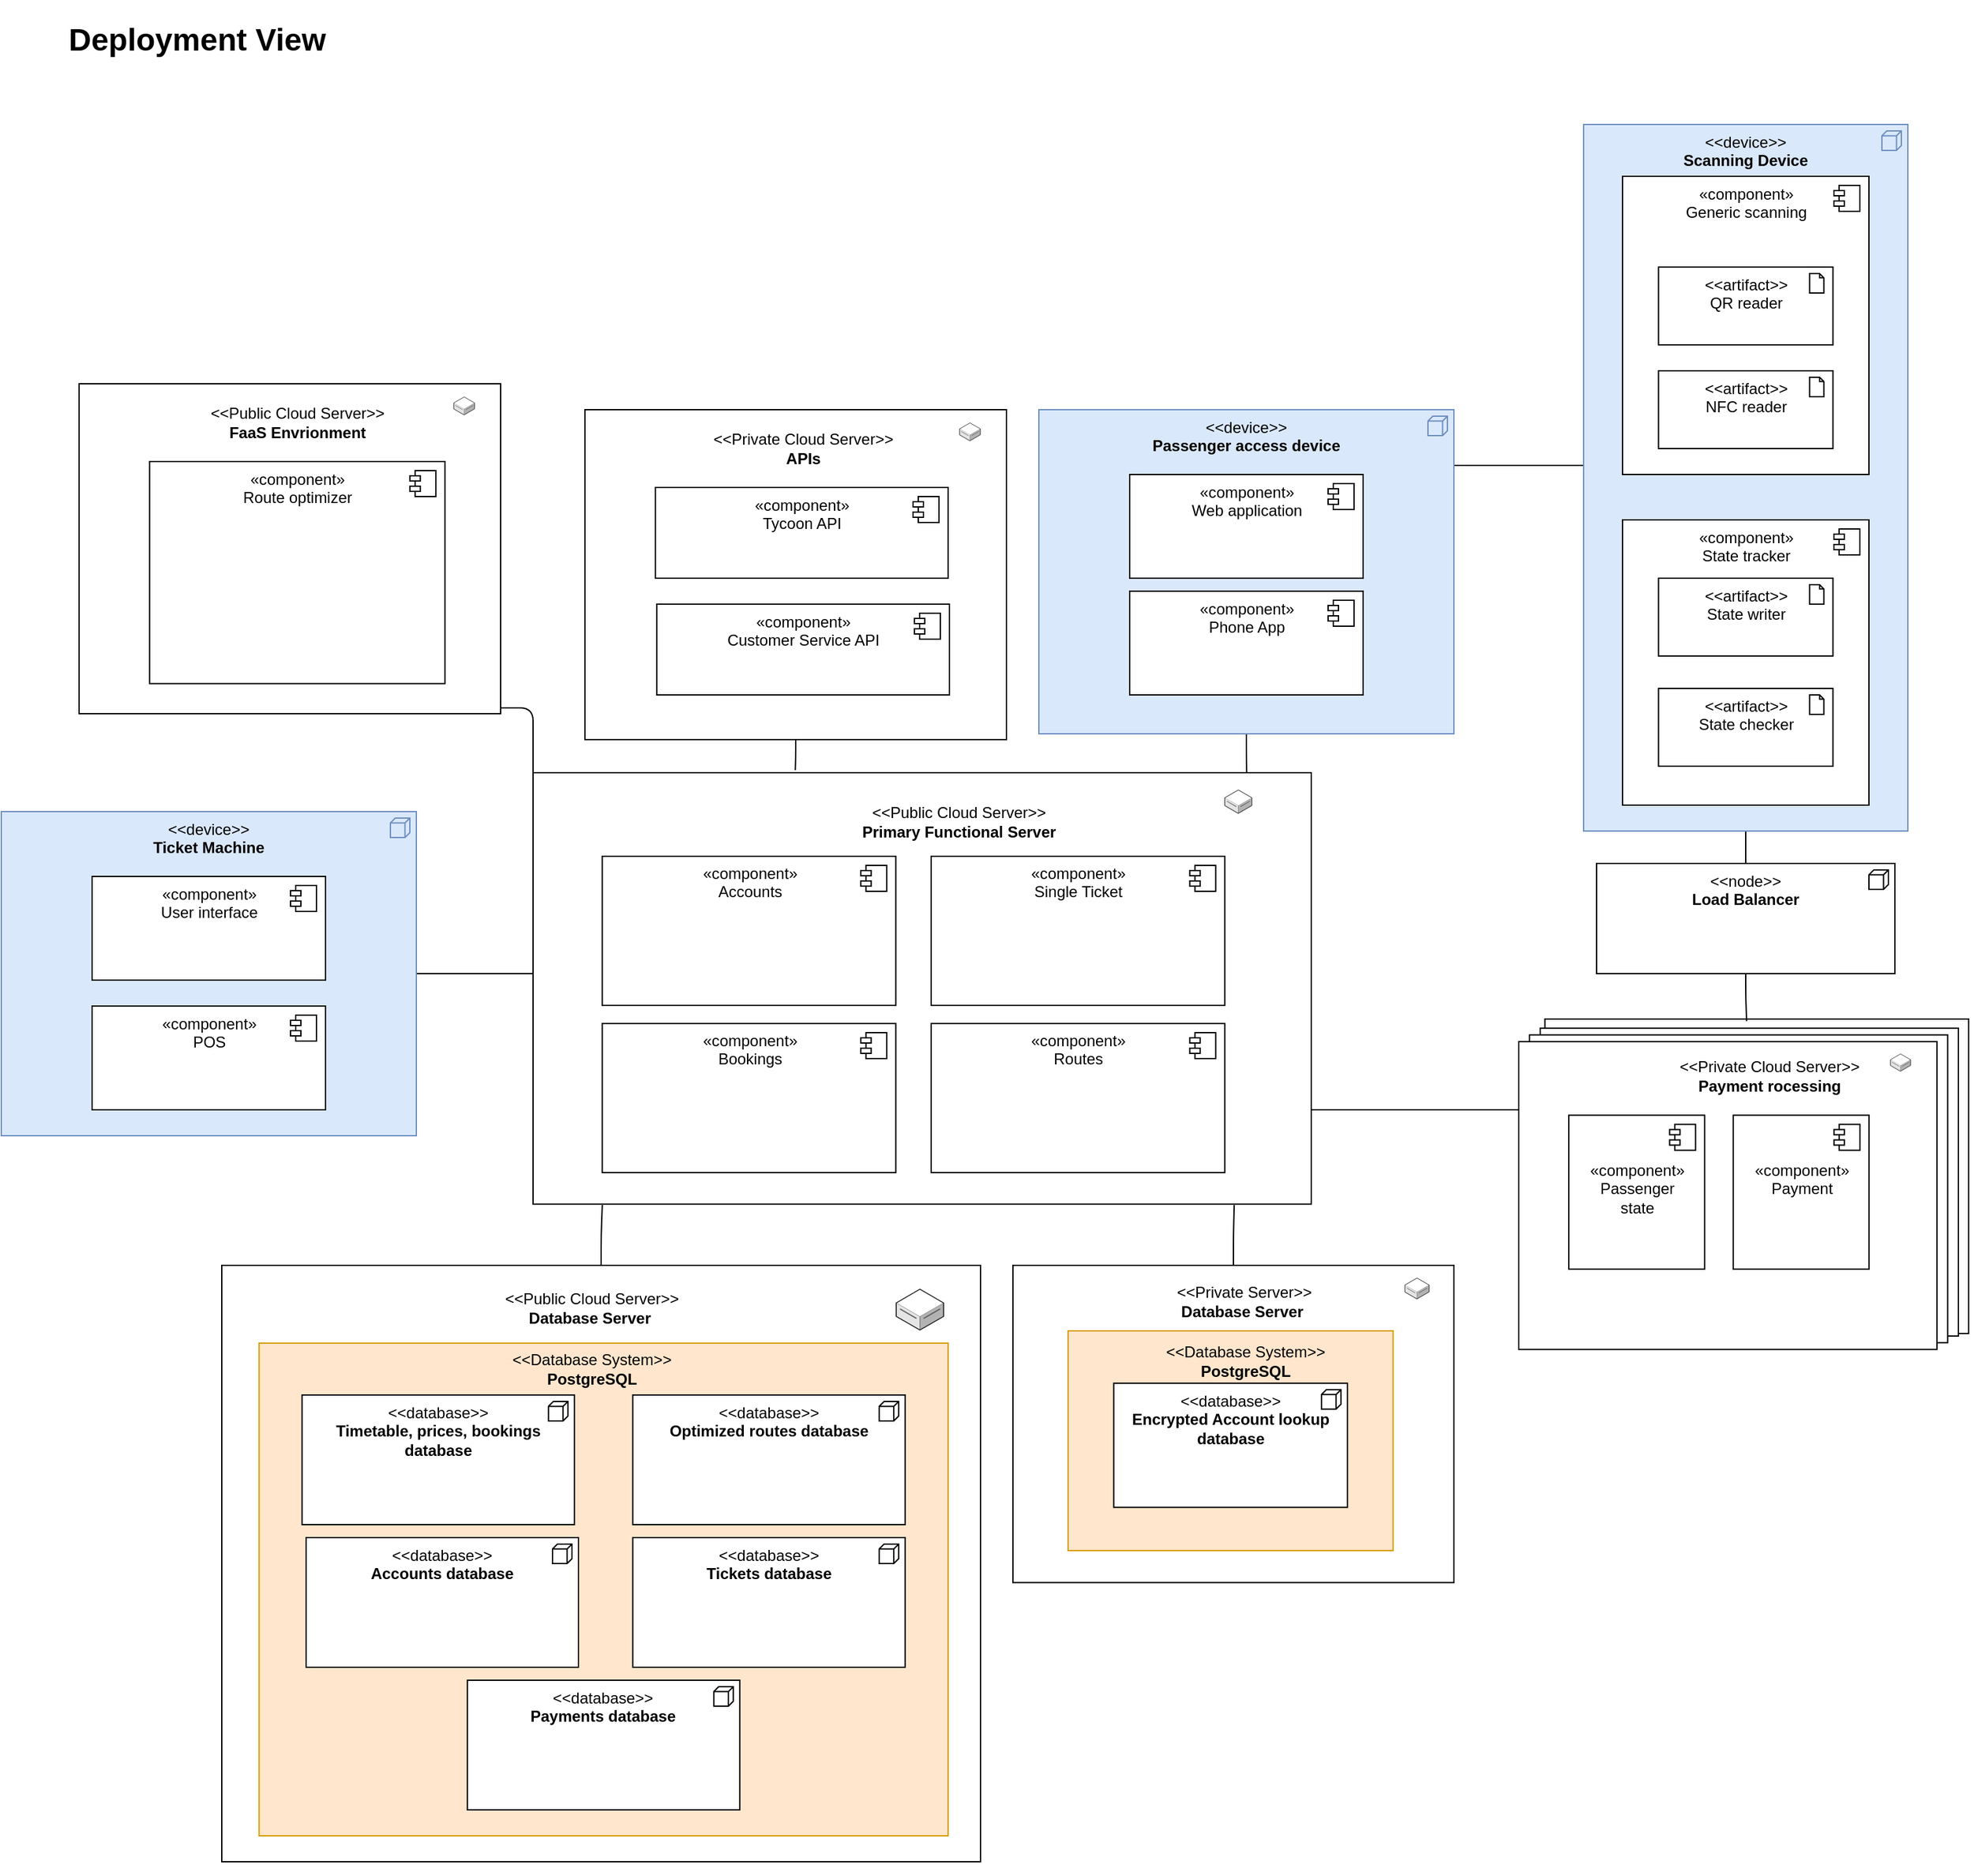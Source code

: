 <mxfile>
    <diagram id="ZQF833xw1EoGUe7-4v3m" name="Page-1">
        <mxGraphModel dx="5063" dy="2268" grid="1" gridSize="10" guides="1" tooltips="1" connect="1" arrows="1" fold="1" page="1" pageScale="1" pageWidth="850" pageHeight="1100" math="0" shadow="0">
            <root>
                <mxCell id="0"/>
                <mxCell id="1" parent="0"/>
                <mxCell id="398" value="" style="group" vertex="1" connectable="0" parent="1">
                    <mxGeometry x="210" y="1000" width="585" height="470" as="geometry"/>
                </mxCell>
                <mxCell id="397" value="" style="rounded=0;whiteSpace=wrap;html=1;align=center;" vertex="1" parent="398">
                    <mxGeometry width="585" height="460" as="geometry"/>
                </mxCell>
                <mxCell id="402" value="" style="rounded=0;whiteSpace=wrap;html=1;fillColor=#ffe6cc;strokeColor=#d79b00;" vertex="1" parent="398">
                    <mxGeometry x="28.75" y="60" width="531.25" height="380" as="geometry"/>
                </mxCell>
                <mxCell id="396" value="" style="verticalLabelPosition=bottom;html=1;verticalAlign=top;strokeWidth=1;align=center;outlineConnect=0;dashed=0;outlineConnect=0;shape=mxgraph.aws3d.dataServer;strokeColor=#5E5E5E;aspect=fixed;" vertex="1" parent="398">
                    <mxGeometry x="520" y="18.4" width="36.56" height="31.51" as="geometry"/>
                </mxCell>
                <mxCell id="399" value="&amp;lt;&amp;lt;Public Cloud Server&amp;gt;&amp;gt;&lt;br&gt;&lt;b&gt;Database Server&lt;/b&gt;&amp;nbsp;" style="text;html=1;align=center;verticalAlign=middle;resizable=0;points=[];autosize=1;strokeColor=none;fillColor=none;" vertex="1" parent="398">
                    <mxGeometry x="205" y="13.4" width="160" height="40" as="geometry"/>
                </mxCell>
                <mxCell id="390" value="&amp;lt;&amp;lt;database&amp;gt;&amp;gt;&lt;br&gt;&lt;b&gt;Optimized routes database&lt;/b&gt;" style="html=1;outlineConnect=0;whiteSpace=wrap;shape=mxgraph.archimate.application;appType=node;align=center;verticalAlign=top;" vertex="1" parent="398">
                    <mxGeometry x="316.88" y="100" width="210" height="100" as="geometry"/>
                </mxCell>
                <mxCell id="389" value="&amp;lt;&amp;lt;database&amp;gt;&amp;gt;&lt;br&gt;&lt;b&gt;Timetable, prices, bookings database&lt;/b&gt;" style="html=1;outlineConnect=0;whiteSpace=wrap;shape=mxgraph.archimate.application;appType=node;align=center;verticalAlign=top;" vertex="1" parent="398">
                    <mxGeometry x="61.88" y="100" width="210" height="100" as="geometry"/>
                </mxCell>
                <mxCell id="391" value="&amp;lt;&amp;lt;database&amp;gt;&amp;gt;&lt;br&gt;&lt;b&gt;Accounts database&lt;/b&gt;" style="html=1;outlineConnect=0;whiteSpace=wrap;shape=mxgraph.archimate.application;appType=node;align=center;verticalAlign=top;" vertex="1" parent="398">
                    <mxGeometry x="65" y="210" width="210" height="100" as="geometry"/>
                </mxCell>
                <mxCell id="392" value="&amp;lt;&amp;lt;database&amp;gt;&amp;gt;&lt;br&gt;&lt;b&gt;Tickets database&lt;/b&gt;" style="html=1;outlineConnect=0;whiteSpace=wrap;shape=mxgraph.archimate.application;appType=node;align=center;verticalAlign=top;" vertex="1" parent="398">
                    <mxGeometry x="316.88" y="210" width="210" height="100" as="geometry"/>
                </mxCell>
                <mxCell id="404" value="&amp;lt;&amp;lt;Database System&amp;gt;&amp;gt;&lt;br&gt;&lt;b&gt;PostgreSQL&lt;/b&gt;" style="text;html=1;align=center;verticalAlign=middle;resizable=0;points=[];autosize=1;strokeColor=none;fillColor=none;" vertex="1" parent="398">
                    <mxGeometry x="210" y="60" width="150" height="40" as="geometry"/>
                </mxCell>
                <mxCell id="405" value="&amp;lt;&amp;lt;database&amp;gt;&amp;gt;&lt;br&gt;&lt;b&gt;Payments database&lt;/b&gt;" style="html=1;outlineConnect=0;whiteSpace=wrap;shape=mxgraph.archimate.application;appType=node;align=center;verticalAlign=top;" vertex="1" parent="398">
                    <mxGeometry x="189.37" y="320" width="210" height="100" as="geometry"/>
                </mxCell>
                <mxCell id="340" value="&lt;h1&gt;Deployment View&lt;/h1&gt;" style="text;strokeColor=none;align=left;fillColor=none;html=1;verticalAlign=middle;whiteSpace=wrap;rounded=0;" parent="1" vertex="1">
                    <mxGeometry x="90" y="40" width="670" height="30" as="geometry"/>
                </mxCell>
                <mxCell id="406" value="" style="group" vertex="1" connectable="0" parent="1">
                    <mxGeometry x="820" y="1000" width="340" height="250" as="geometry"/>
                </mxCell>
                <mxCell id="407" value="" style="rounded=0;whiteSpace=wrap;html=1;align=center;" vertex="1" parent="406">
                    <mxGeometry width="340" height="244.681" as="geometry"/>
                </mxCell>
                <mxCell id="408" value="" style="rounded=0;whiteSpace=wrap;html=1;fillColor=#ffe6cc;strokeColor=#d79b00;" vertex="1" parent="406">
                    <mxGeometry x="42.5" y="50.53" width="250.64" height="169.47" as="geometry"/>
                </mxCell>
                <mxCell id="409" value="" style="verticalLabelPosition=bottom;html=1;verticalAlign=top;strokeWidth=1;align=center;outlineConnect=0;dashed=0;outlineConnect=0;shape=mxgraph.aws3d.dataServer;strokeColor=#5E5E5E;aspect=fixed;" vertex="1" parent="406">
                    <mxGeometry x="302.222" y="9.787" width="18.649" height="16.073" as="geometry"/>
                </mxCell>
                <mxCell id="410" value="&amp;lt;&amp;lt;Private Server&amp;gt;&amp;gt;&lt;br&gt;&lt;b&gt;Database Server&lt;/b&gt;&amp;nbsp;" style="text;html=1;align=center;verticalAlign=middle;resizable=0;points=[];autosize=1;strokeColor=none;fillColor=none;" vertex="1" parent="406">
                    <mxGeometry x="112.563" y="7.575" width="130" height="40" as="geometry"/>
                </mxCell>
                <mxCell id="412" value="&amp;lt;&amp;lt;database&amp;gt;&amp;gt;&lt;br&gt;&lt;b&gt;Encrypted Account lookup database&lt;/b&gt;" style="html=1;outlineConnect=0;whiteSpace=wrap;shape=mxgraph.archimate.application;appType=node;align=center;verticalAlign=top;" vertex="1" parent="406">
                    <mxGeometry x="77.729" y="90.908" width="180.171" height="95.745" as="geometry"/>
                </mxCell>
                <mxCell id="415" value="&amp;lt;&amp;lt;Database System&amp;gt;&amp;gt;&lt;br&gt;&lt;b&gt;PostgreSQL&lt;/b&gt;" style="text;html=1;align=center;verticalAlign=middle;resizable=0;points=[];autosize=1;strokeColor=none;fillColor=none;" vertex="1" parent="406">
                    <mxGeometry x="104.071" y="54.04" width="150" height="40" as="geometry"/>
                </mxCell>
                <mxCell id="511" style="edgeStyle=orthogonalEdgeStyle;html=1;endArrow=none;endFill=0;" edge="1" parent="1" source="417" target="429">
                    <mxGeometry relative="1" as="geometry">
                        <Array as="points">
                            <mxPoint x="1250" y="383"/>
                            <mxPoint x="1250" y="383"/>
                        </Array>
                    </mxGeometry>
                </mxCell>
                <mxCell id="541" style="edgeStyle=orthogonalEdgeStyle;html=1;entryX=0.917;entryY=0;entryDx=0;entryDy=0;entryPerimeter=0;endArrow=none;endFill=0;" edge="1" parent="1" source="417" target="479">
                    <mxGeometry relative="1" as="geometry"/>
                </mxCell>
                <mxCell id="417" value="&amp;lt;&amp;lt;device&amp;gt;&amp;gt;&lt;br&gt;&lt;b&gt;Passenger access device&lt;/b&gt;" style="html=1;outlineConnect=0;whiteSpace=wrap;shape=mxgraph.archimate.application;appType=node;align=center;verticalAlign=top;fillColor=#dae8fc;strokeColor=#6c8ebf;" vertex="1" parent="1">
                    <mxGeometry x="840" y="340" width="320" height="250" as="geometry"/>
                </mxCell>
                <mxCell id="418" value="«c&lt;span style=&quot;border-color: var(--border-color);&quot;&gt;omponent&lt;/span&gt;»&lt;br&gt;Web application" style="html=1;dropTarget=0;verticalAlign=top;" vertex="1" parent="1">
                    <mxGeometry x="910" y="390" width="180" height="80" as="geometry"/>
                </mxCell>
                <mxCell id="419" value="" style="shape=module;jettyWidth=8;jettyHeight=4;" vertex="1" parent="418">
                    <mxGeometry x="1" width="20" height="20" relative="1" as="geometry">
                        <mxPoint x="-27" y="7" as="offset"/>
                    </mxGeometry>
                </mxCell>
                <mxCell id="420" value="«c&lt;span style=&quot;border-color: var(--border-color);&quot;&gt;omponent&lt;/span&gt;»&lt;br&gt;Phone App" style="html=1;dropTarget=0;verticalAlign=top;" vertex="1" parent="1">
                    <mxGeometry x="910" y="480" width="180" height="80" as="geometry"/>
                </mxCell>
                <mxCell id="421" value="" style="shape=module;jettyWidth=8;jettyHeight=4;" vertex="1" parent="420">
                    <mxGeometry x="1" width="20" height="20" relative="1" as="geometry">
                        <mxPoint x="-27" y="7" as="offset"/>
                    </mxGeometry>
                </mxCell>
                <mxCell id="536" style="edgeStyle=orthogonalEdgeStyle;html=1;endArrow=none;endFill=0;" edge="1" parent="1" source="422">
                    <mxGeometry relative="1" as="geometry">
                        <mxPoint x="450" y="775" as="targetPoint"/>
                    </mxGeometry>
                </mxCell>
                <mxCell id="422" value="&amp;lt;&amp;lt;device&amp;gt;&amp;gt;&lt;br&gt;&lt;b&gt;Ticket Machine&lt;/b&gt;" style="html=1;outlineConnect=0;whiteSpace=wrap;shape=mxgraph.archimate.application;appType=node;align=center;verticalAlign=top;fillColor=#dae8fc;strokeColor=#6c8ebf;" vertex="1" parent="1">
                    <mxGeometry x="40" y="650" width="320" height="250" as="geometry"/>
                </mxCell>
                <mxCell id="423" value="«c&lt;span style=&quot;border-color: var(--border-color);&quot;&gt;omponent&lt;/span&gt;»&lt;br&gt;User interface" style="html=1;dropTarget=0;verticalAlign=top;" vertex="1" parent="1">
                    <mxGeometry x="110" y="700" width="180" height="80" as="geometry"/>
                </mxCell>
                <mxCell id="424" value="" style="shape=module;jettyWidth=8;jettyHeight=4;" vertex="1" parent="423">
                    <mxGeometry x="1" width="20" height="20" relative="1" as="geometry">
                        <mxPoint x="-27" y="7" as="offset"/>
                    </mxGeometry>
                </mxCell>
                <mxCell id="427" value="«c&lt;span style=&quot;border-color: var(--border-color);&quot;&gt;omponent&lt;/span&gt;»&lt;br&gt;POS" style="html=1;dropTarget=0;verticalAlign=top;" vertex="1" parent="1">
                    <mxGeometry x="110" y="800" width="180" height="80" as="geometry"/>
                </mxCell>
                <mxCell id="428" value="" style="shape=module;jettyWidth=8;jettyHeight=4;" vertex="1" parent="427">
                    <mxGeometry x="1" width="20" height="20" relative="1" as="geometry">
                        <mxPoint x="-27" y="7" as="offset"/>
                    </mxGeometry>
                </mxCell>
                <mxCell id="519" style="edgeStyle=orthogonalEdgeStyle;html=1;endArrow=none;endFill=0;" edge="1" parent="1" source="429" target="518">
                    <mxGeometry relative="1" as="geometry"/>
                </mxCell>
                <mxCell id="429" value="&amp;lt;&amp;lt;device&amp;gt;&amp;gt;&lt;br&gt;&lt;b&gt;Scanning Device&lt;/b&gt;" style="html=1;outlineConnect=0;whiteSpace=wrap;shape=mxgraph.archimate.application;appType=node;align=center;verticalAlign=top;fillColor=#dae8fc;strokeColor=#6c8ebf;" vertex="1" parent="1">
                    <mxGeometry x="1260" y="120" width="250" height="545" as="geometry"/>
                </mxCell>
                <mxCell id="430" value="«c&lt;span style=&quot;border-color: var(--border-color);&quot;&gt;omponent&lt;/span&gt;»&lt;br&gt;Generic scanning &lt;br&gt;" style="html=1;dropTarget=0;verticalAlign=top;" vertex="1" parent="1">
                    <mxGeometry x="1290" y="160" width="190" height="230" as="geometry"/>
                </mxCell>
                <mxCell id="431" value="" style="shape=module;jettyWidth=8;jettyHeight=4;" vertex="1" parent="430">
                    <mxGeometry x="1" width="20" height="20" relative="1" as="geometry">
                        <mxPoint x="-27" y="7" as="offset"/>
                    </mxGeometry>
                </mxCell>
                <mxCell id="432" value="&amp;lt;&amp;lt;artifact&amp;gt;&amp;gt;&lt;br&gt;QR reader&lt;span style=&quot;color: rgba(0, 0, 0, 0); font-family: monospace; font-size: 0px; text-align: start;&quot;&gt;%3CmxGraphModel%3E%3Croot%3E%3CmxCell%20id%3D%220%22%2F%3E%3CmxCell%20id%3D%221%22%20parent%3D%220%22%2F%3E%3CmxCell%20id%3D%222%22%20value%3D%22%26amp%3Blt%3B%26amp%3Blt%3Bartifact%26amp%3Bgt%3B%26amp%3Bgt%3B%26lt%3Bbr%26gt%3BOCR%20training%2C%20update%20pipelines%22%20style%3D%22html%3D1%3BoutlineConnect%3D0%3BwhiteSpace%3Dwrap%3Bshape%3Dmxgraph.archimate3.application%3BappType%3Dartifact%3BarchiType%3Dsquare%3BverticalAlign%3Dtop%3B%22%20vertex%3D%221%22%20parent%3D%221%22%3E%3CmxGeometry%20x%3D%22285.5%22%20y%3D%22770%22%20width%3D%22134.5%22%20height%3D%2260%22%20as%3D%22geometry%22%2F%3E%3C%2FmxCell%3E%3C%2Froot%3E%3C%2FmxGraphModel%3E&lt;/span&gt;" style="html=1;outlineConnect=0;whiteSpace=wrap;shape=mxgraph.archimate3.application;appType=artifact;archiType=square;verticalAlign=top;" vertex="1" parent="1">
                    <mxGeometry x="1317.75" y="230" width="134.5" height="60" as="geometry"/>
                </mxCell>
                <mxCell id="433" value="&amp;lt;&amp;lt;artifact&amp;gt;&amp;gt;&lt;br&gt;NFC reader" style="html=1;outlineConnect=0;whiteSpace=wrap;shape=mxgraph.archimate3.application;appType=artifact;archiType=square;verticalAlign=top;" vertex="1" parent="1">
                    <mxGeometry x="1317.75" y="310" width="134.5" height="60" as="geometry"/>
                </mxCell>
                <mxCell id="434" value="«c&lt;span style=&quot;border-color: var(--border-color);&quot;&gt;omponent&lt;/span&gt;»&lt;br&gt;State tracker" style="html=1;dropTarget=0;verticalAlign=top;" vertex="1" parent="1">
                    <mxGeometry x="1290" y="425" width="190" height="220" as="geometry"/>
                </mxCell>
                <mxCell id="435" value="" style="shape=module;jettyWidth=8;jettyHeight=4;" vertex="1" parent="434">
                    <mxGeometry x="1" width="20" height="20" relative="1" as="geometry">
                        <mxPoint x="-27" y="7" as="offset"/>
                    </mxGeometry>
                </mxCell>
                <mxCell id="436" value="&amp;lt;&amp;lt;artifact&amp;gt;&amp;gt;&lt;br&gt;State writer" style="html=1;outlineConnect=0;whiteSpace=wrap;shape=mxgraph.archimate3.application;appType=artifact;archiType=square;verticalAlign=top;" vertex="1" parent="1">
                    <mxGeometry x="1317.75" y="470" width="134.5" height="60" as="geometry"/>
                </mxCell>
                <mxCell id="437" value="&amp;lt;&amp;lt;artifact&amp;gt;&amp;gt;&lt;br&gt;State checker" style="html=1;outlineConnect=0;whiteSpace=wrap;shape=mxgraph.archimate3.application;appType=artifact;archiType=square;verticalAlign=top;" vertex="1" parent="1">
                    <mxGeometry x="1317.75" y="555" width="134.5" height="60" as="geometry"/>
                </mxCell>
                <mxCell id="441" value="" style="group" vertex="1" connectable="0" parent="1">
                    <mxGeometry x="100" y="320" width="325" height="260" as="geometry"/>
                </mxCell>
                <mxCell id="442" value="" style="rounded=0;whiteSpace=wrap;html=1;align=center;" vertex="1" parent="441">
                    <mxGeometry width="325" height="254.468" as="geometry"/>
                </mxCell>
                <mxCell id="444" value="" style="verticalLabelPosition=bottom;html=1;verticalAlign=top;strokeWidth=1;align=center;outlineConnect=0;dashed=0;outlineConnect=0;shape=mxgraph.aws3d.dataServer;strokeColor=#5E5E5E;aspect=fixed;" vertex="1" parent="441">
                    <mxGeometry x="288.889" y="10.179" width="15.993" height="13.784" as="geometry"/>
                </mxCell>
                <mxCell id="445" value="&amp;lt;&amp;lt;Public Cloud Server&amp;gt;&amp;gt;&lt;br&gt;&lt;b&gt;FaaS Envrionment&lt;/b&gt;" style="text;html=1;align=center;verticalAlign=middle;resizable=0;points=[];autosize=1;strokeColor=none;fillColor=none;" vertex="1" parent="441">
                    <mxGeometry x="88.214" y="10.183" width="160" height="40" as="geometry"/>
                </mxCell>
                <mxCell id="452" value="«c&lt;span style=&quot;border-color: var(--border-color);&quot;&gt;omponent&lt;/span&gt;»&lt;br&gt;Route optimizer" style="html=1;dropTarget=0;verticalAlign=top;" vertex="1" parent="441">
                    <mxGeometry x="54.33" y="60" width="227.76" height="171.29" as="geometry"/>
                </mxCell>
                <mxCell id="453" value="" style="shape=module;jettyWidth=8;jettyHeight=4;" vertex="1" parent="452">
                    <mxGeometry x="1" width="20" height="20" relative="1" as="geometry">
                        <mxPoint x="-27" y="7" as="offset"/>
                    </mxGeometry>
                </mxCell>
                <mxCell id="477" value="" style="group" vertex="1" connectable="0" parent="1">
                    <mxGeometry x="1210" y="810" width="350" height="260" as="geometry"/>
                </mxCell>
                <mxCell id="466" value="" style="rounded=0;whiteSpace=wrap;html=1;align=center;" vertex="1" parent="477">
                    <mxGeometry x="20.18" width="326.667" height="242.584" as="geometry"/>
                </mxCell>
                <mxCell id="454" value="" style="group" vertex="1" connectable="0" parent="477">
                    <mxGeometry y="17.416" width="350" height="242.584" as="geometry"/>
                </mxCell>
                <mxCell id="465" value="" style="rounded=0;whiteSpace=wrap;html=1;align=center;" vertex="1" parent="454">
                    <mxGeometry x="16.535" y="-10.323" width="322.441" height="237.422" as="geometry"/>
                </mxCell>
                <mxCell id="464" value="" style="rounded=0;whiteSpace=wrap;html=1;align=center;" vertex="1" parent="454">
                    <mxGeometry x="8.268" y="-5.161" width="322.441" height="237.422" as="geometry"/>
                </mxCell>
                <mxCell id="455" value="" style="rounded=0;whiteSpace=wrap;html=1;align=center;" vertex="1" parent="454">
                    <mxGeometry width="322.441" height="237.422" as="geometry"/>
                </mxCell>
                <mxCell id="456" value="" style="verticalLabelPosition=bottom;html=1;verticalAlign=top;strokeWidth=1;align=center;outlineConnect=0;dashed=0;outlineConnect=0;shape=mxgraph.aws3d.dataServer;strokeColor=#5E5E5E;aspect=fixed;" vertex="1" parent="454">
                    <mxGeometry x="286.614" y="9.497" width="15.466" height="13.33" as="geometry"/>
                </mxCell>
                <mxCell id="457" value="&amp;lt;&amp;lt;Private Cloud Server&amp;gt;&amp;gt;&lt;br&gt;&lt;b&gt;Payment rocessing&lt;/b&gt;" style="text;html=1;align=center;verticalAlign=middle;resizable=0;points=[];autosize=1;strokeColor=none;fillColor=none;" vertex="1" parent="454">
                    <mxGeometry x="112.992" y="6.916" width="160" height="40" as="geometry"/>
                </mxCell>
                <mxCell id="458" value="&lt;br&gt;&lt;br&gt;«c&lt;span style=&quot;border-color: var(--border-color);&quot;&gt;omponent&lt;/span&gt;»&lt;br&gt;Payment" style="html=1;dropTarget=0;verticalAlign=top;" vertex="1" parent="454">
                    <mxGeometry x="165.354" y="56.775" width="104.724" height="118.711" as="geometry"/>
                </mxCell>
                <mxCell id="459" value="" style="shape=module;jettyWidth=8;jettyHeight=4;" vertex="1" parent="458">
                    <mxGeometry x="1" width="20" height="20" relative="1" as="geometry">
                        <mxPoint x="-27" y="7" as="offset"/>
                    </mxGeometry>
                </mxCell>
                <mxCell id="462" value="&lt;br&gt;&lt;br&gt;«c&lt;span style=&quot;border-color: var(--border-color);&quot;&gt;omponent&lt;/span&gt;»&lt;br&gt;Passenger &lt;br&gt;state" style="html=1;dropTarget=0;verticalAlign=top;" vertex="1" parent="454">
                    <mxGeometry x="38.583" y="56.775" width="104.724" height="118.711" as="geometry"/>
                </mxCell>
                <mxCell id="463" value="" style="shape=module;jettyWidth=8;jettyHeight=4;" vertex="1" parent="462">
                    <mxGeometry x="1" width="20" height="20" relative="1" as="geometry">
                        <mxPoint x="-27" y="7" as="offset"/>
                    </mxGeometry>
                </mxCell>
                <mxCell id="478" value="" style="group" vertex="1" connectable="0" parent="1">
                    <mxGeometry x="450" y="620" width="600" height="340" as="geometry"/>
                </mxCell>
                <mxCell id="479" value="" style="rounded=0;whiteSpace=wrap;html=1;align=center;" vertex="1" parent="478">
                    <mxGeometry width="600" height="332.766" as="geometry"/>
                </mxCell>
                <mxCell id="480" value="" style="verticalLabelPosition=bottom;html=1;verticalAlign=top;strokeWidth=1;align=center;outlineConnect=0;dashed=0;outlineConnect=0;shape=mxgraph.aws3d.dataServer;strokeColor=#5E5E5E;aspect=fixed;" vertex="1" parent="478">
                    <mxGeometry x="533.333" y="13.311" width="20.914" height="18.025" as="geometry"/>
                </mxCell>
                <mxCell id="481" value="&amp;lt;&amp;lt;Public Cloud Server&amp;gt;&amp;gt;&lt;br&gt;&lt;b&gt;Primary Functional Server&lt;/b&gt;" style="text;html=1;align=center;verticalAlign=middle;resizable=0;points=[];autosize=1;strokeColor=none;fillColor=none;" vertex="1" parent="478">
                    <mxGeometry x="243.336" y="17.584" width="170" height="40" as="geometry"/>
                </mxCell>
                <mxCell id="482" value="«c&lt;span style=&quot;border-color: var(--border-color);&quot;&gt;omponent&lt;/span&gt;»&lt;br&gt;Accounts" style="html=1;dropTarget=0;verticalAlign=top;" vertex="1" parent="478">
                    <mxGeometry x="53.333" y="64.483" width="226.367" height="114.984" as="geometry"/>
                </mxCell>
                <mxCell id="483" value="" style="shape=module;jettyWidth=8;jettyHeight=4;" vertex="1" parent="482">
                    <mxGeometry x="1" width="20" height="20" relative="1" as="geometry">
                        <mxPoint x="-27" y="7" as="offset"/>
                    </mxGeometry>
                </mxCell>
                <mxCell id="484" value="«c&lt;span style=&quot;border-color: var(--border-color);&quot;&gt;omponent&lt;/span&gt;»&lt;br&gt;Single Ticket" style="html=1;dropTarget=0;verticalAlign=top;" vertex="1" parent="478">
                    <mxGeometry x="306.967" y="64.483" width="226.367" height="114.984" as="geometry"/>
                </mxCell>
                <mxCell id="485" value="" style="shape=module;jettyWidth=8;jettyHeight=4;" vertex="1" parent="484">
                    <mxGeometry x="1" width="20" height="20" relative="1" as="geometry">
                        <mxPoint x="-27" y="7" as="offset"/>
                    </mxGeometry>
                </mxCell>
                <mxCell id="486" value="«c&lt;span style=&quot;border-color: var(--border-color);&quot;&gt;omponent&lt;/span&gt;»&lt;br&gt;Bookings" style="html=1;dropTarget=0;verticalAlign=top;" vertex="1" parent="478">
                    <mxGeometry x="53.333" y="193.448" width="226.367" height="114.984" as="geometry"/>
                </mxCell>
                <mxCell id="487" value="" style="shape=module;jettyWidth=8;jettyHeight=4;" vertex="1" parent="486">
                    <mxGeometry x="1" width="20" height="20" relative="1" as="geometry">
                        <mxPoint x="-27" y="7" as="offset"/>
                    </mxGeometry>
                </mxCell>
                <mxCell id="488" value="«c&lt;span style=&quot;border-color: var(--border-color);&quot;&gt;omponent&lt;/span&gt;»&lt;br&gt;Routes" style="html=1;dropTarget=0;verticalAlign=top;" vertex="1" parent="478">
                    <mxGeometry x="306.967" y="193.448" width="226.367" height="114.984" as="geometry"/>
                </mxCell>
                <mxCell id="489" value="" style="shape=module;jettyWidth=8;jettyHeight=4;" vertex="1" parent="488">
                    <mxGeometry x="1" width="20" height="20" relative="1" as="geometry">
                        <mxPoint x="-27" y="7" as="offset"/>
                    </mxGeometry>
                </mxCell>
                <mxCell id="490" value="" style="group" vertex="1" connectable="0" parent="1">
                    <mxGeometry x="490" y="340" width="325" height="260" as="geometry"/>
                </mxCell>
                <mxCell id="491" value="" style="rounded=0;whiteSpace=wrap;html=1;align=center;" vertex="1" parent="490">
                    <mxGeometry width="325" height="254.468" as="geometry"/>
                </mxCell>
                <mxCell id="492" value="" style="verticalLabelPosition=bottom;html=1;verticalAlign=top;strokeWidth=1;align=center;outlineConnect=0;dashed=0;outlineConnect=0;shape=mxgraph.aws3d.dataServer;strokeColor=#5E5E5E;aspect=fixed;" vertex="1" parent="490">
                    <mxGeometry x="288.889" y="10.179" width="15.993" height="13.784" as="geometry"/>
                </mxCell>
                <mxCell id="493" value="&amp;lt;&amp;lt;Private Cloud Server&amp;gt;&amp;gt;&lt;br&gt;&lt;b&gt;APIs&lt;/b&gt;" style="text;html=1;align=center;verticalAlign=middle;resizable=0;points=[];autosize=1;strokeColor=none;fillColor=none;" vertex="1" parent="490">
                    <mxGeometry x="88.214" y="10.183" width="160" height="40" as="geometry"/>
                </mxCell>
                <mxCell id="494" value="«c&lt;span style=&quot;border-color: var(--border-color);&quot;&gt;omponent&lt;/span&gt;»&lt;br&gt;Tycoon API" style="html=1;dropTarget=0;verticalAlign=top;" vertex="1" parent="490">
                    <mxGeometry x="54.33" y="60" width="225.67" height="70" as="geometry"/>
                </mxCell>
                <mxCell id="495" value="" style="shape=module;jettyWidth=8;jettyHeight=4;" vertex="1" parent="494">
                    <mxGeometry x="1" width="20" height="20" relative="1" as="geometry">
                        <mxPoint x="-27" y="7" as="offset"/>
                    </mxGeometry>
                </mxCell>
                <mxCell id="496" value="«c&lt;span style=&quot;border-color: var(--border-color);&quot;&gt;omponent&lt;/span&gt;»&lt;br&gt;Customer Service API" style="html=1;dropTarget=0;verticalAlign=top;" vertex="1" parent="490">
                    <mxGeometry x="55.38" y="150" width="225.67" height="70" as="geometry"/>
                </mxCell>
                <mxCell id="497" value="" style="shape=module;jettyWidth=8;jettyHeight=4;" vertex="1" parent="496">
                    <mxGeometry x="1" width="20" height="20" relative="1" as="geometry">
                        <mxPoint x="-27" y="7" as="offset"/>
                    </mxGeometry>
                </mxCell>
                <mxCell id="537" style="edgeStyle=orthogonalEdgeStyle;html=1;entryX=0.476;entryY=0.007;entryDx=0;entryDy=0;entryPerimeter=0;endArrow=none;endFill=0;" edge="1" parent="1" source="518" target="466">
                    <mxGeometry relative="1" as="geometry"/>
                </mxCell>
                <mxCell id="518" value="&amp;lt;&amp;lt;node&amp;gt;&amp;gt;&lt;br&gt;&lt;b&gt;Load Balancer&lt;/b&gt;" style="html=1;outlineConnect=0;whiteSpace=wrap;shape=mxgraph.archimate.application;appType=node;align=center;verticalAlign=top;" vertex="1" parent="1">
                    <mxGeometry x="1270" y="690" width="230" height="85" as="geometry"/>
                </mxCell>
                <mxCell id="532" style="edgeStyle=orthogonalEdgeStyle;html=1;entryX=0.089;entryY=1.002;entryDx=0;entryDy=0;entryPerimeter=0;endArrow=none;endFill=0;" edge="1" parent="1" source="397" target="479">
                    <mxGeometry relative="1" as="geometry"/>
                </mxCell>
                <mxCell id="534" style="edgeStyle=orthogonalEdgeStyle;html=1;entryX=0.901;entryY=1.002;entryDx=0;entryDy=0;entryPerimeter=0;endArrow=none;endFill=0;" edge="1" parent="1" source="407" target="479">
                    <mxGeometry relative="1" as="geometry"/>
                </mxCell>
                <mxCell id="538" style="edgeStyle=orthogonalEdgeStyle;html=1;endArrow=none;endFill=0;" edge="1" parent="1" source="479">
                    <mxGeometry relative="1" as="geometry">
                        <mxPoint x="1210" y="880" as="targetPoint"/>
                        <Array as="points">
                            <mxPoint x="1100" y="880"/>
                            <mxPoint x="1100" y="880"/>
                        </Array>
                    </mxGeometry>
                </mxCell>
                <mxCell id="539" style="edgeStyle=orthogonalEdgeStyle;html=1;entryX=0;entryY=0;entryDx=0;entryDy=0;endArrow=none;endFill=0;" edge="1" parent="1" source="442" target="479">
                    <mxGeometry relative="1" as="geometry">
                        <Array as="points">
                            <mxPoint x="450" y="570"/>
                        </Array>
                    </mxGeometry>
                </mxCell>
                <mxCell id="540" style="edgeStyle=orthogonalEdgeStyle;html=1;entryX=0.337;entryY=-0.006;entryDx=0;entryDy=0;entryPerimeter=0;endArrow=none;endFill=0;" edge="1" parent="1" source="491" target="479">
                    <mxGeometry relative="1" as="geometry"/>
                </mxCell>
            </root>
        </mxGraphModel>
    </diagram>
</mxfile>